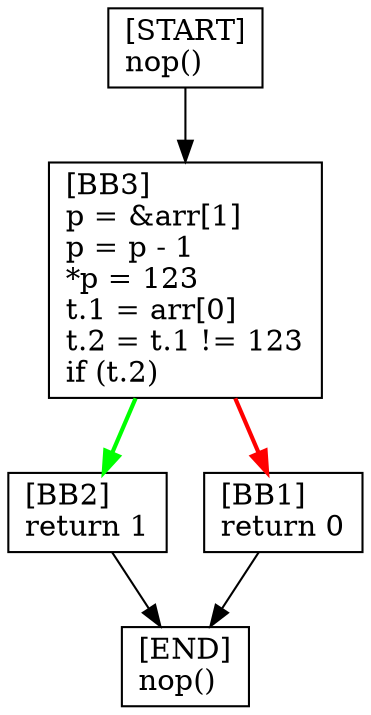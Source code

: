 digraph {
  node [shape=box]
  BB3 [label="[BB3]\lp = &arr[1]\lp = p - 1\l*p = 123\lt.1 = arr[0]\lt.2 = t.1 != 123\lif (t.2)\l"];
  BB2 [label="[BB2]\lreturn 1\l"];
  END [label="[END]\lnop()\l"];
  START [label="[START]\lnop()\l"];
  BB1 [label="[BB1]\lreturn 0\l"];
  START -> BB3;
  BB1 -> END;
  BB2 -> END;
  BB3 -> BB2 [color=green, penwidth=2];
  BB3 -> BB1 [color=red, penwidth=2];
}
